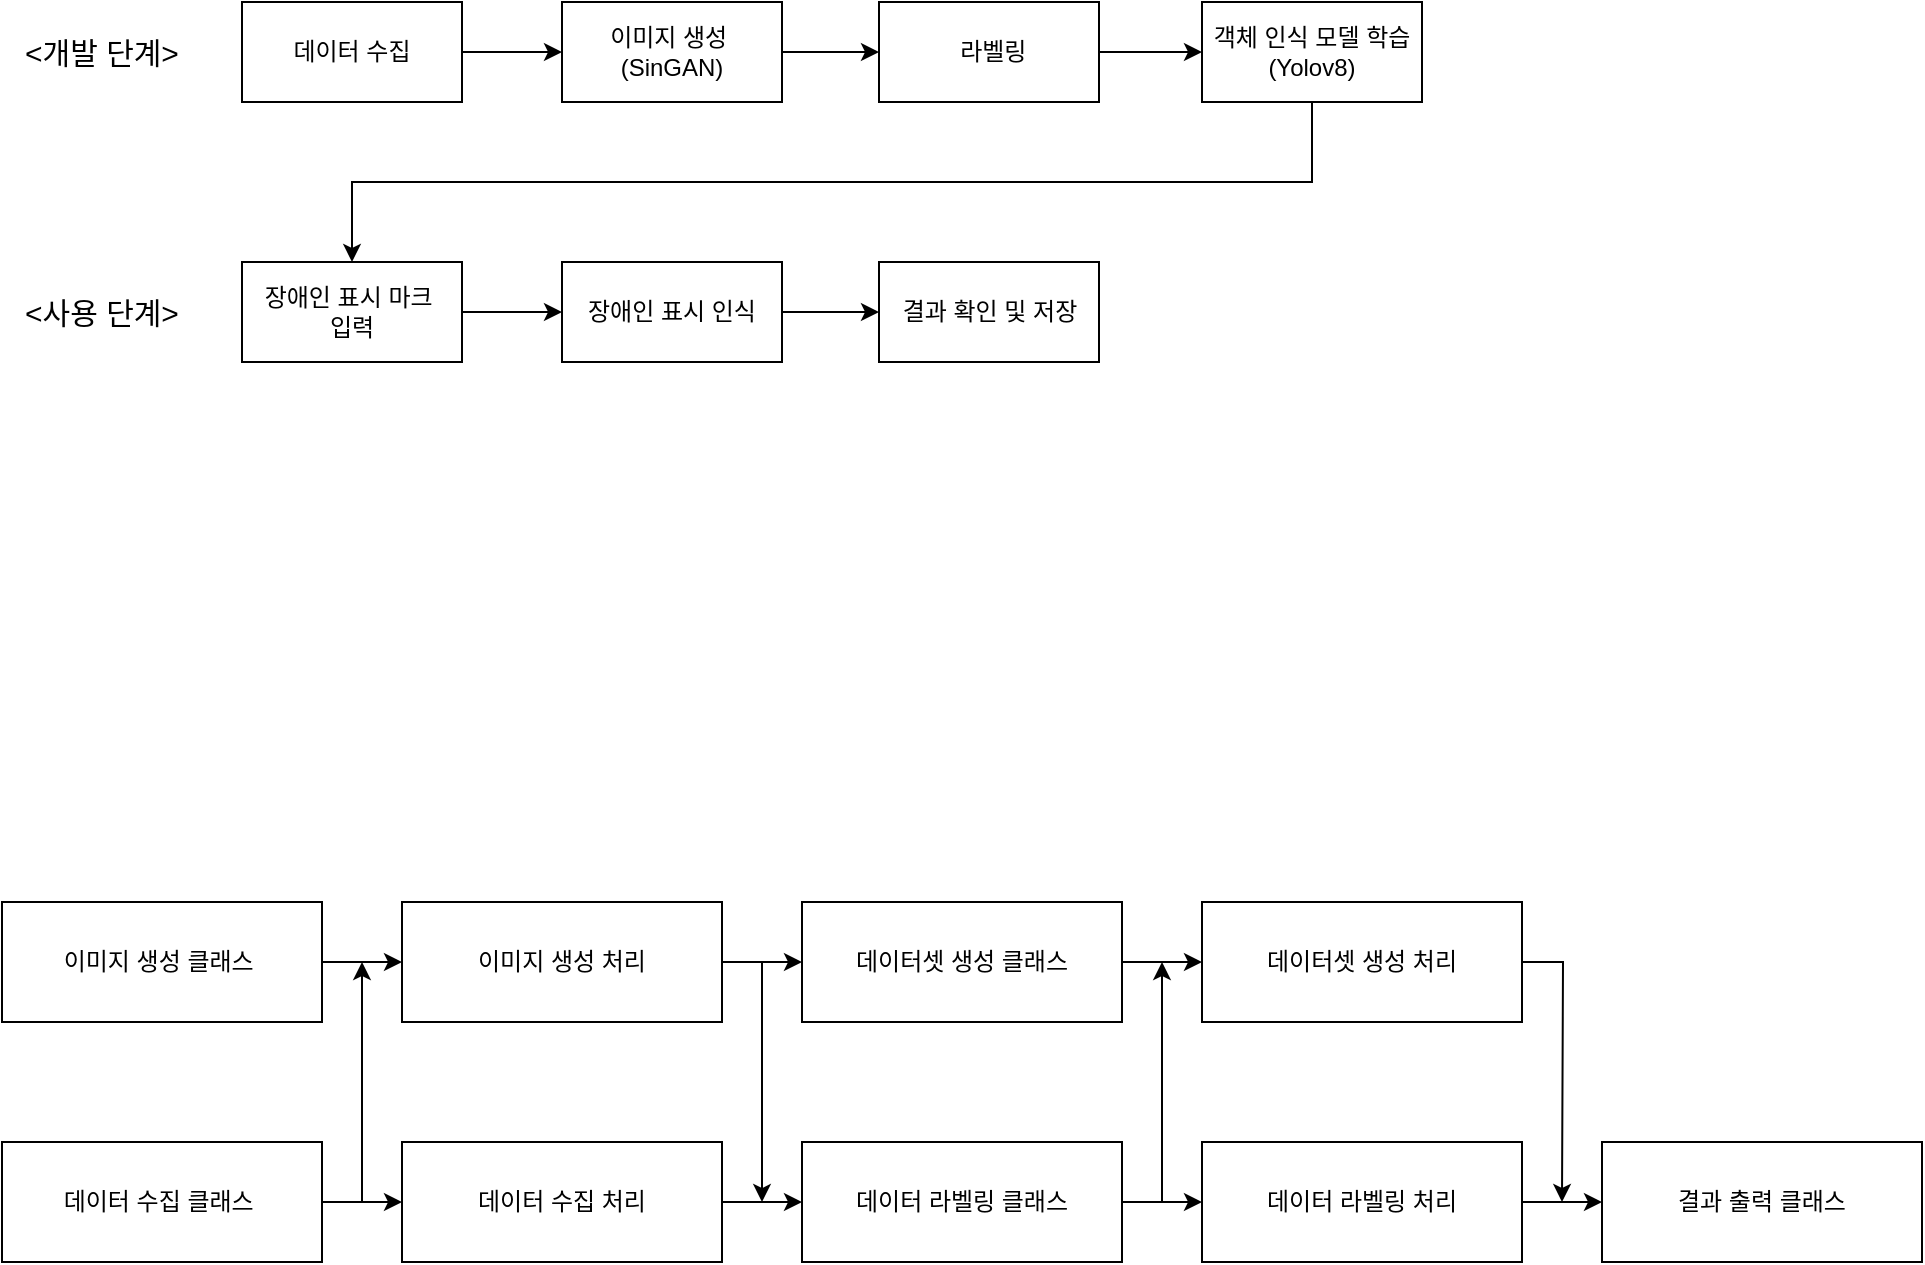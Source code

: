 <mxfile version="22.1.5" type="github">
  <diagram name="페이지-1" id="Mbqo-7pieS93lbDn2mV4">
    <mxGraphModel dx="1093" dy="698" grid="1" gridSize="10" guides="1" tooltips="1" connect="1" arrows="1" fold="1" page="1" pageScale="1" pageWidth="827" pageHeight="1169" math="0" shadow="0">
      <root>
        <mxCell id="0" />
        <mxCell id="1" parent="0" />
        <mxCell id="FpCpghhH3lEX5Ye0WDvZ-10" style="edgeStyle=orthogonalEdgeStyle;rounded=0;orthogonalLoop=1;jettySize=auto;html=1;" edge="1" parent="1" source="FpCpghhH3lEX5Ye0WDvZ-1" target="FpCpghhH3lEX5Ye0WDvZ-2">
          <mxGeometry relative="1" as="geometry" />
        </mxCell>
        <mxCell id="FpCpghhH3lEX5Ye0WDvZ-1" value="데이터 수집" style="html=1;whiteSpace=wrap;" vertex="1" parent="1">
          <mxGeometry x="200" y="150" width="110" height="50" as="geometry" />
        </mxCell>
        <mxCell id="FpCpghhH3lEX5Ye0WDvZ-11" style="edgeStyle=orthogonalEdgeStyle;rounded=0;orthogonalLoop=1;jettySize=auto;html=1;entryX=0;entryY=0.5;entryDx=0;entryDy=0;" edge="1" parent="1" source="FpCpghhH3lEX5Ye0WDvZ-2" target="FpCpghhH3lEX5Ye0WDvZ-5">
          <mxGeometry relative="1" as="geometry" />
        </mxCell>
        <mxCell id="FpCpghhH3lEX5Ye0WDvZ-2" value="이미지 생성&amp;nbsp;&lt;br&gt;(SinGAN)" style="html=1;whiteSpace=wrap;" vertex="1" parent="1">
          <mxGeometry x="360" y="150" width="110" height="50" as="geometry" />
        </mxCell>
        <mxCell id="FpCpghhH3lEX5Ye0WDvZ-12" style="edgeStyle=orthogonalEdgeStyle;rounded=0;orthogonalLoop=1;jettySize=auto;html=1;entryX=0;entryY=0.5;entryDx=0;entryDy=0;" edge="1" parent="1" source="FpCpghhH3lEX5Ye0WDvZ-5" target="FpCpghhH3lEX5Ye0WDvZ-6">
          <mxGeometry relative="1" as="geometry" />
        </mxCell>
        <mxCell id="FpCpghhH3lEX5Ye0WDvZ-5" value="&amp;nbsp;라벨링" style="html=1;whiteSpace=wrap;" vertex="1" parent="1">
          <mxGeometry x="518.5" y="150" width="110" height="50" as="geometry" />
        </mxCell>
        <mxCell id="FpCpghhH3lEX5Ye0WDvZ-13" style="edgeStyle=orthogonalEdgeStyle;rounded=0;orthogonalLoop=1;jettySize=auto;html=1;entryX=0.5;entryY=0;entryDx=0;entryDy=0;exitX=0.5;exitY=1;exitDx=0;exitDy=0;" edge="1" parent="1" source="FpCpghhH3lEX5Ye0WDvZ-6" target="FpCpghhH3lEX5Ye0WDvZ-7">
          <mxGeometry relative="1" as="geometry">
            <mxPoint x="740" y="240" as="sourcePoint" />
            <mxPoint x="255" y="344.96" as="targetPoint" />
          </mxGeometry>
        </mxCell>
        <mxCell id="FpCpghhH3lEX5Ye0WDvZ-6" value="객체 인식 모델 학습&lt;br&gt;(Yolov8)" style="html=1;whiteSpace=wrap;" vertex="1" parent="1">
          <mxGeometry x="680" y="150" width="110" height="50" as="geometry" />
        </mxCell>
        <mxCell id="FpCpghhH3lEX5Ye0WDvZ-14" style="edgeStyle=orthogonalEdgeStyle;rounded=0;orthogonalLoop=1;jettySize=auto;html=1;entryX=0;entryY=0.5;entryDx=0;entryDy=0;" edge="1" parent="1" source="FpCpghhH3lEX5Ye0WDvZ-7" target="FpCpghhH3lEX5Ye0WDvZ-8">
          <mxGeometry relative="1" as="geometry" />
        </mxCell>
        <mxCell id="FpCpghhH3lEX5Ye0WDvZ-7" value="장애인 표시 마크&amp;nbsp;&lt;br&gt;입력" style="html=1;whiteSpace=wrap;" vertex="1" parent="1">
          <mxGeometry x="200" y="280" width="110" height="50" as="geometry" />
        </mxCell>
        <mxCell id="FpCpghhH3lEX5Ye0WDvZ-15" style="edgeStyle=orthogonalEdgeStyle;rounded=0;orthogonalLoop=1;jettySize=auto;html=1;entryX=0;entryY=0.5;entryDx=0;entryDy=0;" edge="1" parent="1" source="FpCpghhH3lEX5Ye0WDvZ-8" target="FpCpghhH3lEX5Ye0WDvZ-9">
          <mxGeometry relative="1" as="geometry" />
        </mxCell>
        <mxCell id="FpCpghhH3lEX5Ye0WDvZ-8" value="장애인 표시 인식" style="html=1;whiteSpace=wrap;" vertex="1" parent="1">
          <mxGeometry x="360" y="280" width="110" height="50" as="geometry" />
        </mxCell>
        <mxCell id="FpCpghhH3lEX5Ye0WDvZ-9" value="결과 확인 및 저장" style="html=1;whiteSpace=wrap;" vertex="1" parent="1">
          <mxGeometry x="518.5" y="280" width="110" height="50" as="geometry" />
        </mxCell>
        <mxCell id="FpCpghhH3lEX5Ye0WDvZ-19" value="&lt;font style=&quot;font-size: 15px;&quot;&gt;&amp;lt;개발 단계&amp;gt;&lt;/font&gt;" style="text;html=1;strokeColor=none;fillColor=none;align=center;verticalAlign=middle;whiteSpace=wrap;rounded=0;" vertex="1" parent="1">
          <mxGeometry x="90" y="160" width="80" height="30" as="geometry" />
        </mxCell>
        <mxCell id="FpCpghhH3lEX5Ye0WDvZ-20" style="edgeStyle=orthogonalEdgeStyle;rounded=0;orthogonalLoop=1;jettySize=auto;html=1;exitX=0.5;exitY=1;exitDx=0;exitDy=0;" edge="1" parent="1" source="FpCpghhH3lEX5Ye0WDvZ-19" target="FpCpghhH3lEX5Ye0WDvZ-19">
          <mxGeometry relative="1" as="geometry" />
        </mxCell>
        <mxCell id="FpCpghhH3lEX5Ye0WDvZ-21" value="&lt;font style=&quot;font-size: 15px;&quot;&gt;&amp;lt;사용 단계&amp;gt;&lt;/font&gt;" style="text;html=1;strokeColor=none;fillColor=none;align=center;verticalAlign=middle;whiteSpace=wrap;rounded=0;" vertex="1" parent="1">
          <mxGeometry x="90" y="290" width="80" height="30" as="geometry" />
        </mxCell>
        <mxCell id="FpCpghhH3lEX5Ye0WDvZ-32" style="edgeStyle=orthogonalEdgeStyle;rounded=0;orthogonalLoop=1;jettySize=auto;html=1;entryX=0;entryY=0.5;entryDx=0;entryDy=0;" edge="1" parent="1" source="FpCpghhH3lEX5Ye0WDvZ-23" target="FpCpghhH3lEX5Ye0WDvZ-25">
          <mxGeometry relative="1" as="geometry" />
        </mxCell>
        <mxCell id="FpCpghhH3lEX5Ye0WDvZ-23" value="이미지 생성 클래스&amp;nbsp;" style="rounded=0;whiteSpace=wrap;html=1;" vertex="1" parent="1">
          <mxGeometry x="80" y="600" width="160" height="60" as="geometry" />
        </mxCell>
        <mxCell id="FpCpghhH3lEX5Ye0WDvZ-33" style="edgeStyle=orthogonalEdgeStyle;rounded=0;orthogonalLoop=1;jettySize=auto;html=1;entryX=0;entryY=0.5;entryDx=0;entryDy=0;" edge="1" parent="1" source="FpCpghhH3lEX5Ye0WDvZ-24" target="FpCpghhH3lEX5Ye0WDvZ-26">
          <mxGeometry relative="1" as="geometry" />
        </mxCell>
        <mxCell id="FpCpghhH3lEX5Ye0WDvZ-24" value="데이터 수집 클래스&amp;nbsp;" style="rounded=0;whiteSpace=wrap;html=1;" vertex="1" parent="1">
          <mxGeometry x="80" y="720" width="160" height="60" as="geometry" />
        </mxCell>
        <mxCell id="FpCpghhH3lEX5Ye0WDvZ-37" style="edgeStyle=orthogonalEdgeStyle;rounded=0;orthogonalLoop=1;jettySize=auto;html=1;entryX=0;entryY=0.5;entryDx=0;entryDy=0;" edge="1" parent="1" source="FpCpghhH3lEX5Ye0WDvZ-25" target="FpCpghhH3lEX5Ye0WDvZ-27">
          <mxGeometry relative="1" as="geometry" />
        </mxCell>
        <mxCell id="FpCpghhH3lEX5Ye0WDvZ-25" value="이미지 생성 처리" style="rounded=0;whiteSpace=wrap;html=1;" vertex="1" parent="1">
          <mxGeometry x="280" y="600" width="160" height="60" as="geometry" />
        </mxCell>
        <mxCell id="FpCpghhH3lEX5Ye0WDvZ-34" style="edgeStyle=orthogonalEdgeStyle;rounded=0;orthogonalLoop=1;jettySize=auto;html=1;entryX=0;entryY=0.5;entryDx=0;entryDy=0;" edge="1" parent="1" source="FpCpghhH3lEX5Ye0WDvZ-26" target="FpCpghhH3lEX5Ye0WDvZ-28">
          <mxGeometry relative="1" as="geometry" />
        </mxCell>
        <mxCell id="FpCpghhH3lEX5Ye0WDvZ-26" value="데이터 수집 처리" style="rounded=0;whiteSpace=wrap;html=1;" vertex="1" parent="1">
          <mxGeometry x="280" y="720" width="160" height="60" as="geometry" />
        </mxCell>
        <mxCell id="FpCpghhH3lEX5Ye0WDvZ-38" style="edgeStyle=orthogonalEdgeStyle;rounded=0;orthogonalLoop=1;jettySize=auto;html=1;entryX=0;entryY=0.5;entryDx=0;entryDy=0;" edge="1" parent="1" source="FpCpghhH3lEX5Ye0WDvZ-27" target="FpCpghhH3lEX5Ye0WDvZ-29">
          <mxGeometry relative="1" as="geometry" />
        </mxCell>
        <mxCell id="FpCpghhH3lEX5Ye0WDvZ-27" value="데이터셋 생성 클래스" style="rounded=0;whiteSpace=wrap;html=1;" vertex="1" parent="1">
          <mxGeometry x="480" y="600" width="160" height="60" as="geometry" />
        </mxCell>
        <mxCell id="FpCpghhH3lEX5Ye0WDvZ-35" style="edgeStyle=orthogonalEdgeStyle;rounded=0;orthogonalLoop=1;jettySize=auto;html=1;entryX=0;entryY=0.5;entryDx=0;entryDy=0;" edge="1" parent="1" source="FpCpghhH3lEX5Ye0WDvZ-28" target="FpCpghhH3lEX5Ye0WDvZ-31">
          <mxGeometry relative="1" as="geometry" />
        </mxCell>
        <mxCell id="FpCpghhH3lEX5Ye0WDvZ-28" value="데이터 라벨링 클래스" style="rounded=0;whiteSpace=wrap;html=1;" vertex="1" parent="1">
          <mxGeometry x="480" y="720" width="160" height="60" as="geometry" />
        </mxCell>
        <mxCell id="FpCpghhH3lEX5Ye0WDvZ-39" style="edgeStyle=orthogonalEdgeStyle;rounded=0;orthogonalLoop=1;jettySize=auto;html=1;" edge="1" parent="1" source="FpCpghhH3lEX5Ye0WDvZ-29">
          <mxGeometry relative="1" as="geometry">
            <mxPoint x="860" y="750" as="targetPoint" />
          </mxGeometry>
        </mxCell>
        <mxCell id="FpCpghhH3lEX5Ye0WDvZ-29" value="데이터셋 생성 처리" style="rounded=0;whiteSpace=wrap;html=1;" vertex="1" parent="1">
          <mxGeometry x="680" y="600" width="160" height="60" as="geometry" />
        </mxCell>
        <mxCell id="FpCpghhH3lEX5Ye0WDvZ-30" value="결과 출력 클래스" style="rounded=0;whiteSpace=wrap;html=1;" vertex="1" parent="1">
          <mxGeometry x="880" y="720" width="160" height="60" as="geometry" />
        </mxCell>
        <mxCell id="FpCpghhH3lEX5Ye0WDvZ-36" style="edgeStyle=orthogonalEdgeStyle;rounded=0;orthogonalLoop=1;jettySize=auto;html=1;entryX=0;entryY=0.5;entryDx=0;entryDy=0;" edge="1" parent="1" source="FpCpghhH3lEX5Ye0WDvZ-31" target="FpCpghhH3lEX5Ye0WDvZ-30">
          <mxGeometry relative="1" as="geometry" />
        </mxCell>
        <mxCell id="FpCpghhH3lEX5Ye0WDvZ-31" value="데이터 라벨링 처리" style="rounded=0;whiteSpace=wrap;html=1;" vertex="1" parent="1">
          <mxGeometry x="680" y="720" width="160" height="60" as="geometry" />
        </mxCell>
        <mxCell id="FpCpghhH3lEX5Ye0WDvZ-40" value="" style="endArrow=classic;html=1;rounded=0;" edge="1" parent="1">
          <mxGeometry width="50" height="50" relative="1" as="geometry">
            <mxPoint x="260" y="750" as="sourcePoint" />
            <mxPoint x="260" y="630" as="targetPoint" />
          </mxGeometry>
        </mxCell>
        <mxCell id="FpCpghhH3lEX5Ye0WDvZ-41" value="" style="endArrow=classic;html=1;rounded=0;" edge="1" parent="1">
          <mxGeometry width="50" height="50" relative="1" as="geometry">
            <mxPoint x="460" y="630" as="sourcePoint" />
            <mxPoint x="460" y="750" as="targetPoint" />
          </mxGeometry>
        </mxCell>
        <mxCell id="FpCpghhH3lEX5Ye0WDvZ-42" value="" style="endArrow=classic;html=1;rounded=0;" edge="1" parent="1">
          <mxGeometry width="50" height="50" relative="1" as="geometry">
            <mxPoint x="660" y="750" as="sourcePoint" />
            <mxPoint x="660" y="630" as="targetPoint" />
          </mxGeometry>
        </mxCell>
      </root>
    </mxGraphModel>
  </diagram>
</mxfile>
